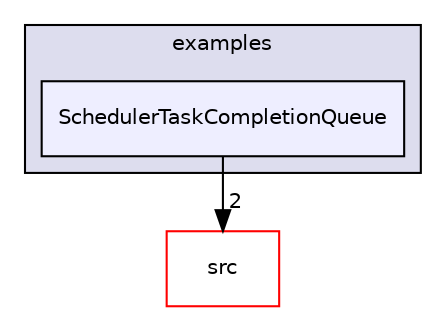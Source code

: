 digraph "examples/SchedulerTaskCompletionQueue" {
  compound=true
  node [ fontsize="10", fontname="Helvetica"];
  edge [ labelfontsize="10", labelfontname="Helvetica"];
  subgraph clusterdir_d28a4824dc47e487b107a5db32ef43c4 {
    graph [ bgcolor="#ddddee", pencolor="black", label="examples" fontname="Helvetica", fontsize="10", URL="dir_d28a4824dc47e487b107a5db32ef43c4.html"]
  dir_e9473f473ce5998d38a883daeb6dfcc6 [shape=box, label="SchedulerTaskCompletionQueue", style="filled", fillcolor="#eeeeff", pencolor="black", URL="dir_e9473f473ce5998d38a883daeb6dfcc6.html"];
  }
  dir_68267d1309a1af8e8297ef4c3efbcdba [shape=box label="src" fillcolor="white" style="filled" color="red" URL="dir_68267d1309a1af8e8297ef4c3efbcdba.html"];
  dir_e9473f473ce5998d38a883daeb6dfcc6->dir_68267d1309a1af8e8297ef4c3efbcdba [headlabel="2", labeldistance=1.5 headhref="dir_000020_000023.html"];
}
